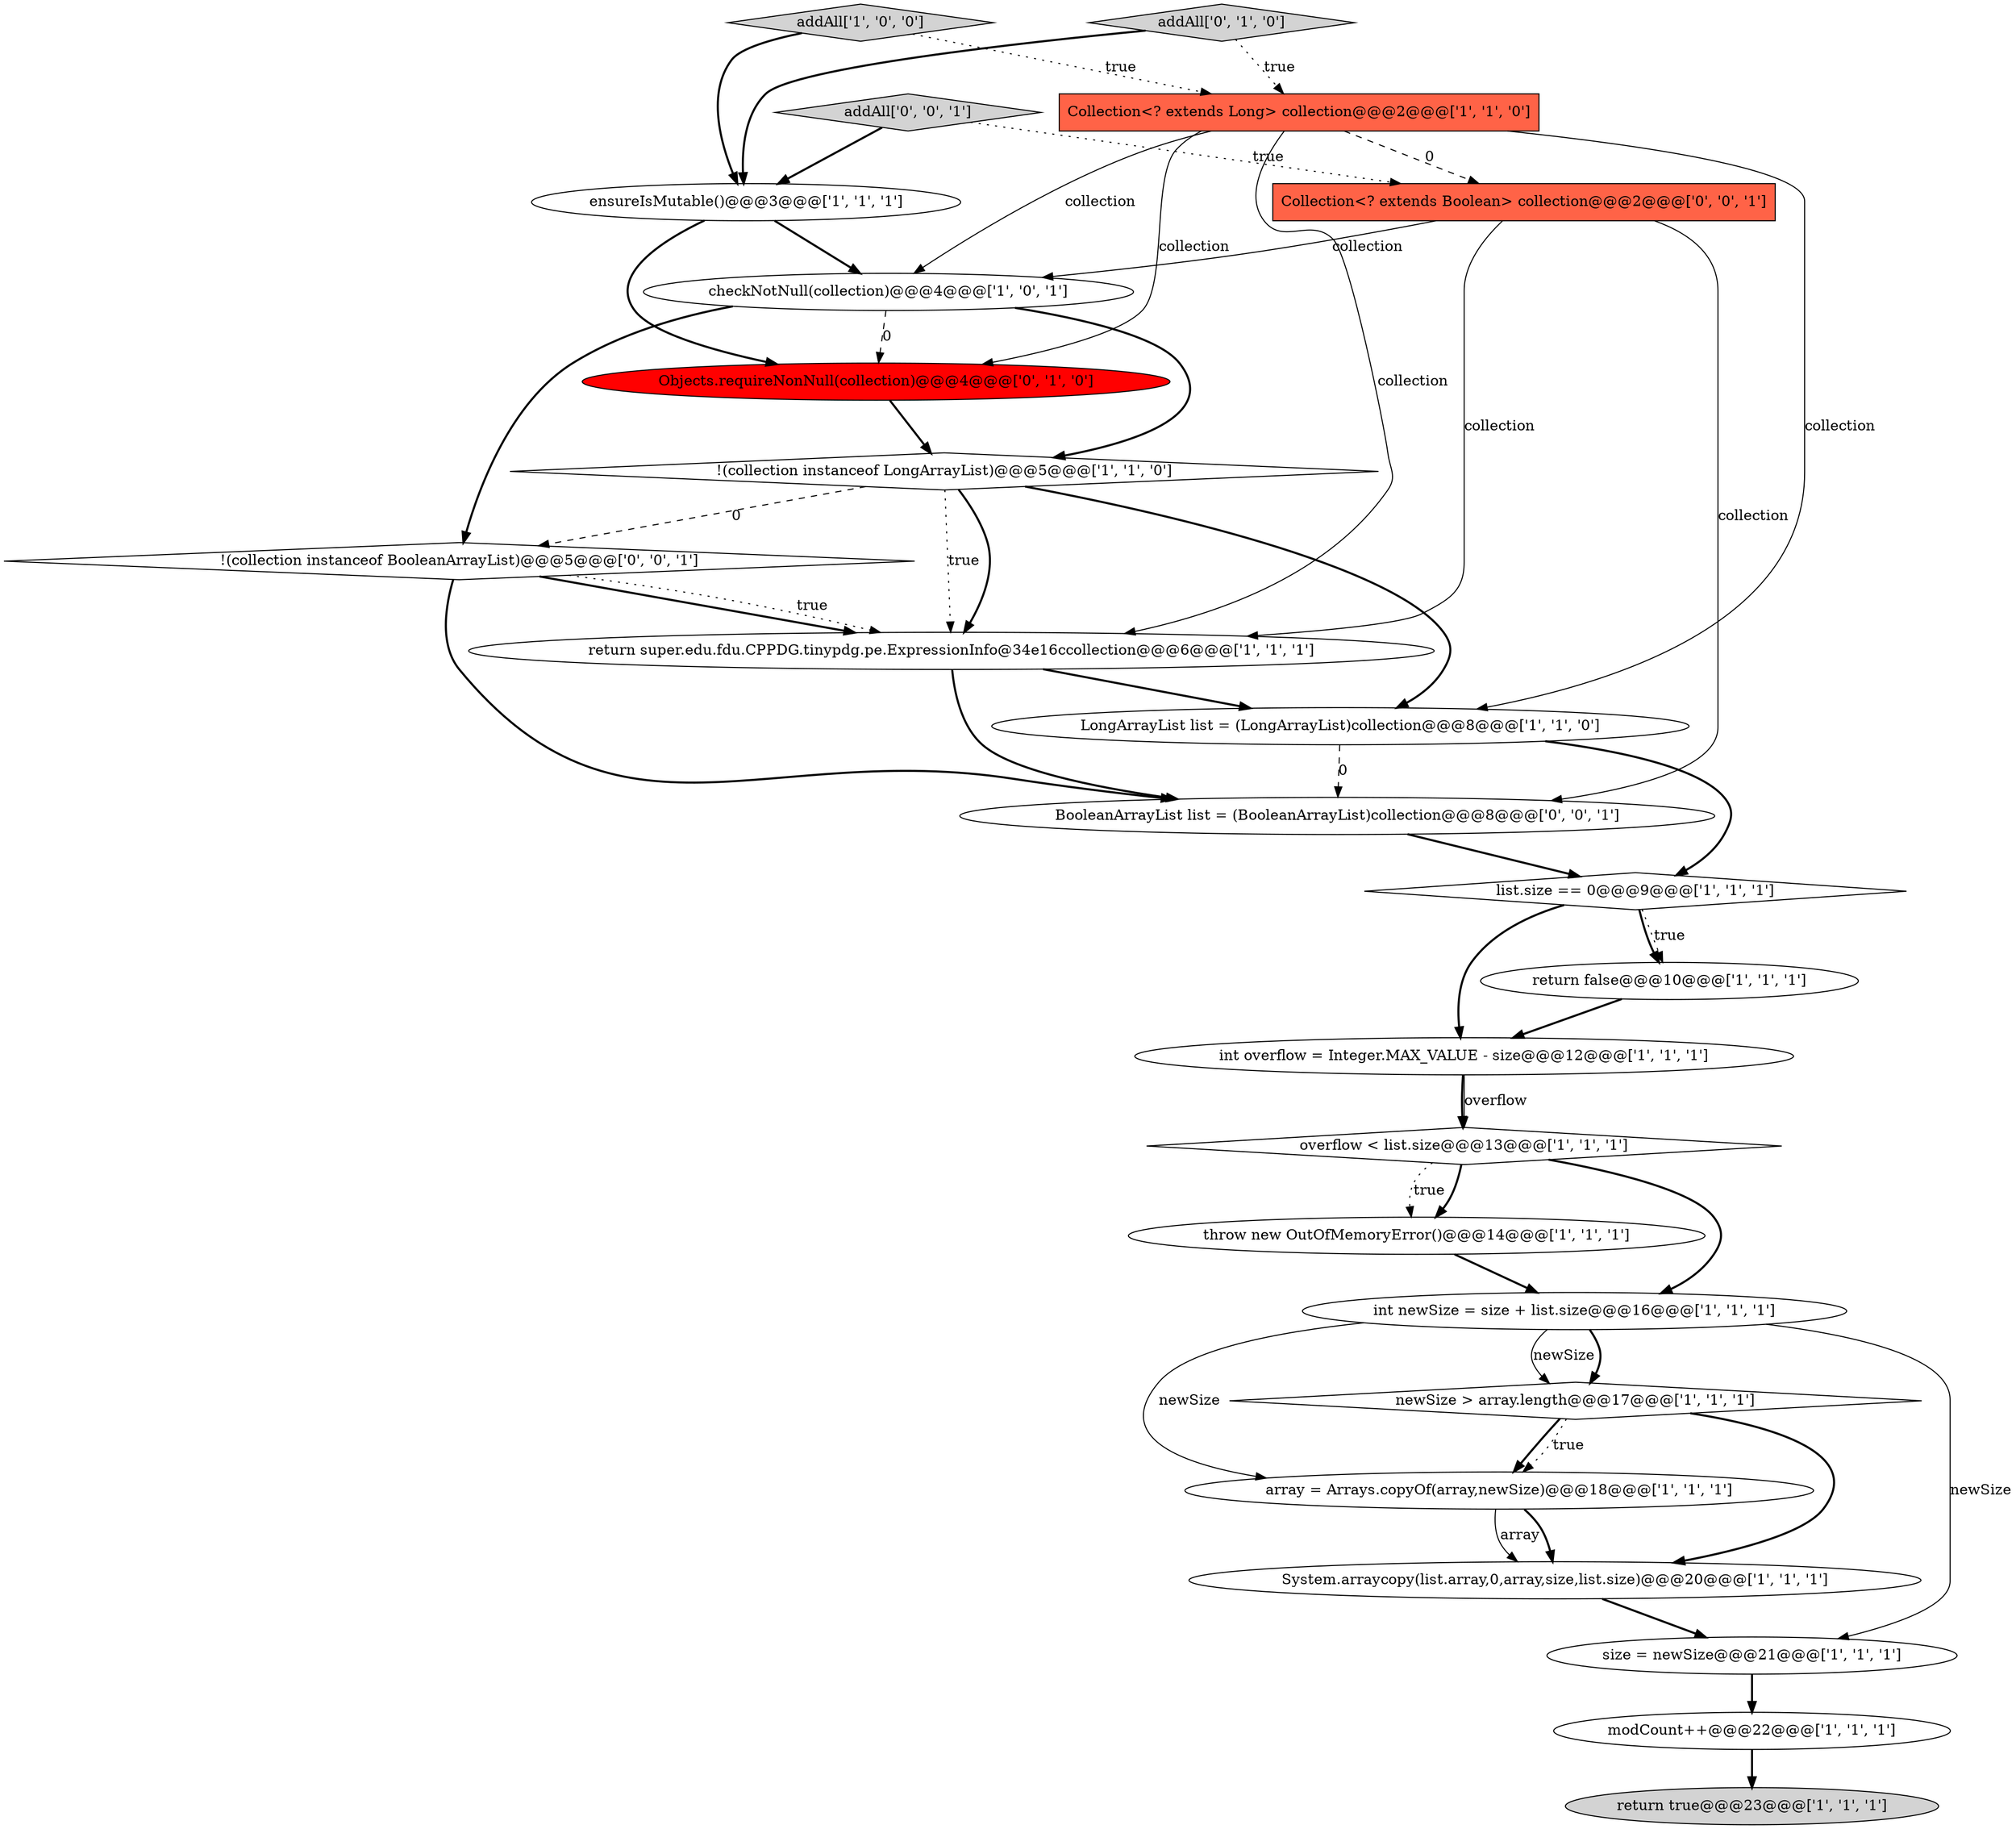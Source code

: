 digraph {
20 [style = filled, label = "addAll['0', '1', '0']", fillcolor = lightgray, shape = diamond image = "AAA0AAABBB2BBB"];
7 [style = filled, label = "ensureIsMutable()@@@3@@@['1', '1', '1']", fillcolor = white, shape = ellipse image = "AAA0AAABBB1BBB"];
5 [style = filled, label = "throw new OutOfMemoryError()@@@14@@@['1', '1', '1']", fillcolor = white, shape = ellipse image = "AAA0AAABBB1BBB"];
24 [style = filled, label = "addAll['0', '0', '1']", fillcolor = lightgray, shape = diamond image = "AAA0AAABBB3BBB"];
10 [style = filled, label = "modCount++@@@22@@@['1', '1', '1']", fillcolor = white, shape = ellipse image = "AAA0AAABBB1BBB"];
21 [style = filled, label = "!(collection instanceof BooleanArrayList)@@@5@@@['0', '0', '1']", fillcolor = white, shape = diamond image = "AAA0AAABBB3BBB"];
11 [style = filled, label = "size = newSize@@@21@@@['1', '1', '1']", fillcolor = white, shape = ellipse image = "AAA0AAABBB1BBB"];
17 [style = filled, label = "list.size == 0@@@9@@@['1', '1', '1']", fillcolor = white, shape = diamond image = "AAA0AAABBB1BBB"];
12 [style = filled, label = "System.arraycopy(list.array,0,array,size,list.size)@@@20@@@['1', '1', '1']", fillcolor = white, shape = ellipse image = "AAA0AAABBB1BBB"];
14 [style = filled, label = "array = Arrays.copyOf(array,newSize)@@@18@@@['1', '1', '1']", fillcolor = white, shape = ellipse image = "AAA0AAABBB1BBB"];
22 [style = filled, label = "Collection<? extends Boolean> collection@@@2@@@['0', '0', '1']", fillcolor = tomato, shape = box image = "AAA0AAABBB3BBB"];
3 [style = filled, label = "return false@@@10@@@['1', '1', '1']", fillcolor = white, shape = ellipse image = "AAA0AAABBB1BBB"];
16 [style = filled, label = "addAll['1', '0', '0']", fillcolor = lightgray, shape = diamond image = "AAA0AAABBB1BBB"];
0 [style = filled, label = "Collection<? extends Long> collection@@@2@@@['1', '1', '0']", fillcolor = tomato, shape = box image = "AAA0AAABBB1BBB"];
6 [style = filled, label = "newSize > array.length@@@17@@@['1', '1', '1']", fillcolor = white, shape = diamond image = "AAA0AAABBB1BBB"];
8 [style = filled, label = "return true@@@23@@@['1', '1', '1']", fillcolor = lightgray, shape = ellipse image = "AAA0AAABBB1BBB"];
15 [style = filled, label = "int overflow = Integer.MAX_VALUE - size@@@12@@@['1', '1', '1']", fillcolor = white, shape = ellipse image = "AAA0AAABBB1BBB"];
13 [style = filled, label = "checkNotNull(collection)@@@4@@@['1', '0', '1']", fillcolor = white, shape = ellipse image = "AAA0AAABBB1BBB"];
2 [style = filled, label = "int newSize = size + list.size@@@16@@@['1', '1', '1']", fillcolor = white, shape = ellipse image = "AAA0AAABBB1BBB"];
4 [style = filled, label = "LongArrayList list = (LongArrayList)collection@@@8@@@['1', '1', '0']", fillcolor = white, shape = ellipse image = "AAA0AAABBB1BBB"];
1 [style = filled, label = "!(collection instanceof LongArrayList)@@@5@@@['1', '1', '0']", fillcolor = white, shape = diamond image = "AAA0AAABBB1BBB"];
18 [style = filled, label = "overflow < list.size@@@13@@@['1', '1', '1']", fillcolor = white, shape = diamond image = "AAA0AAABBB1BBB"];
9 [style = filled, label = "return super.edu.fdu.CPPDG.tinypdg.pe.ExpressionInfo@34e16ccollection@@@6@@@['1', '1', '1']", fillcolor = white, shape = ellipse image = "AAA0AAABBB1BBB"];
23 [style = filled, label = "BooleanArrayList list = (BooleanArrayList)collection@@@8@@@['0', '0', '1']", fillcolor = white, shape = ellipse image = "AAA0AAABBB3BBB"];
19 [style = filled, label = "Objects.requireNonNull(collection)@@@4@@@['0', '1', '0']", fillcolor = red, shape = ellipse image = "AAA1AAABBB2BBB"];
7->13 [style = bold, label=""];
1->4 [style = bold, label=""];
22->9 [style = solid, label="collection"];
4->17 [style = bold, label=""];
0->19 [style = solid, label="collection"];
2->6 [style = bold, label=""];
9->4 [style = bold, label=""];
20->0 [style = dotted, label="true"];
0->9 [style = solid, label="collection"];
12->11 [style = bold, label=""];
16->7 [style = bold, label=""];
14->12 [style = solid, label="array"];
3->15 [style = bold, label=""];
22->23 [style = solid, label="collection"];
1->21 [style = dashed, label="0"];
22->13 [style = solid, label="collection"];
13->19 [style = dashed, label="0"];
18->2 [style = bold, label=""];
15->18 [style = bold, label=""];
0->22 [style = dashed, label="0"];
17->3 [style = dotted, label="true"];
13->1 [style = bold, label=""];
1->9 [style = bold, label=""];
6->14 [style = bold, label=""];
9->23 [style = bold, label=""];
2->11 [style = solid, label="newSize"];
19->1 [style = bold, label=""];
5->2 [style = bold, label=""];
2->6 [style = solid, label="newSize"];
21->9 [style = bold, label=""];
6->14 [style = dotted, label="true"];
21->9 [style = dotted, label="true"];
16->0 [style = dotted, label="true"];
10->8 [style = bold, label=""];
11->10 [style = bold, label=""];
24->22 [style = dotted, label="true"];
18->5 [style = bold, label=""];
1->9 [style = dotted, label="true"];
14->12 [style = bold, label=""];
17->15 [style = bold, label=""];
17->3 [style = bold, label=""];
23->17 [style = bold, label=""];
0->4 [style = solid, label="collection"];
18->5 [style = dotted, label="true"];
15->18 [style = solid, label="overflow"];
20->7 [style = bold, label=""];
13->21 [style = bold, label=""];
24->7 [style = bold, label=""];
4->23 [style = dashed, label="0"];
0->13 [style = solid, label="collection"];
7->19 [style = bold, label=""];
2->14 [style = solid, label="newSize"];
21->23 [style = bold, label=""];
6->12 [style = bold, label=""];
}
